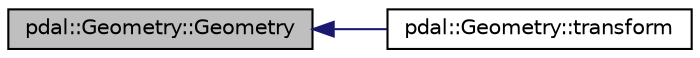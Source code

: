 digraph "pdal::Geometry::Geometry"
{
  edge [fontname="Helvetica",fontsize="10",labelfontname="Helvetica",labelfontsize="10"];
  node [fontname="Helvetica",fontsize="10",shape=record];
  rankdir="LR";
  Node1 [label="pdal::Geometry::Geometry",height=0.2,width=0.4,color="black", fillcolor="grey75", style="filled", fontcolor="black"];
  Node1 -> Node2 [dir="back",color="midnightblue",fontsize="10",style="solid",fontname="Helvetica"];
  Node2 [label="pdal::Geometry::transform",height=0.2,width=0.4,color="black", fillcolor="white", style="filled",URL="$classpdal_1_1Geometry.html#aafde44fd43948db0d322016a9a424127"];
}
